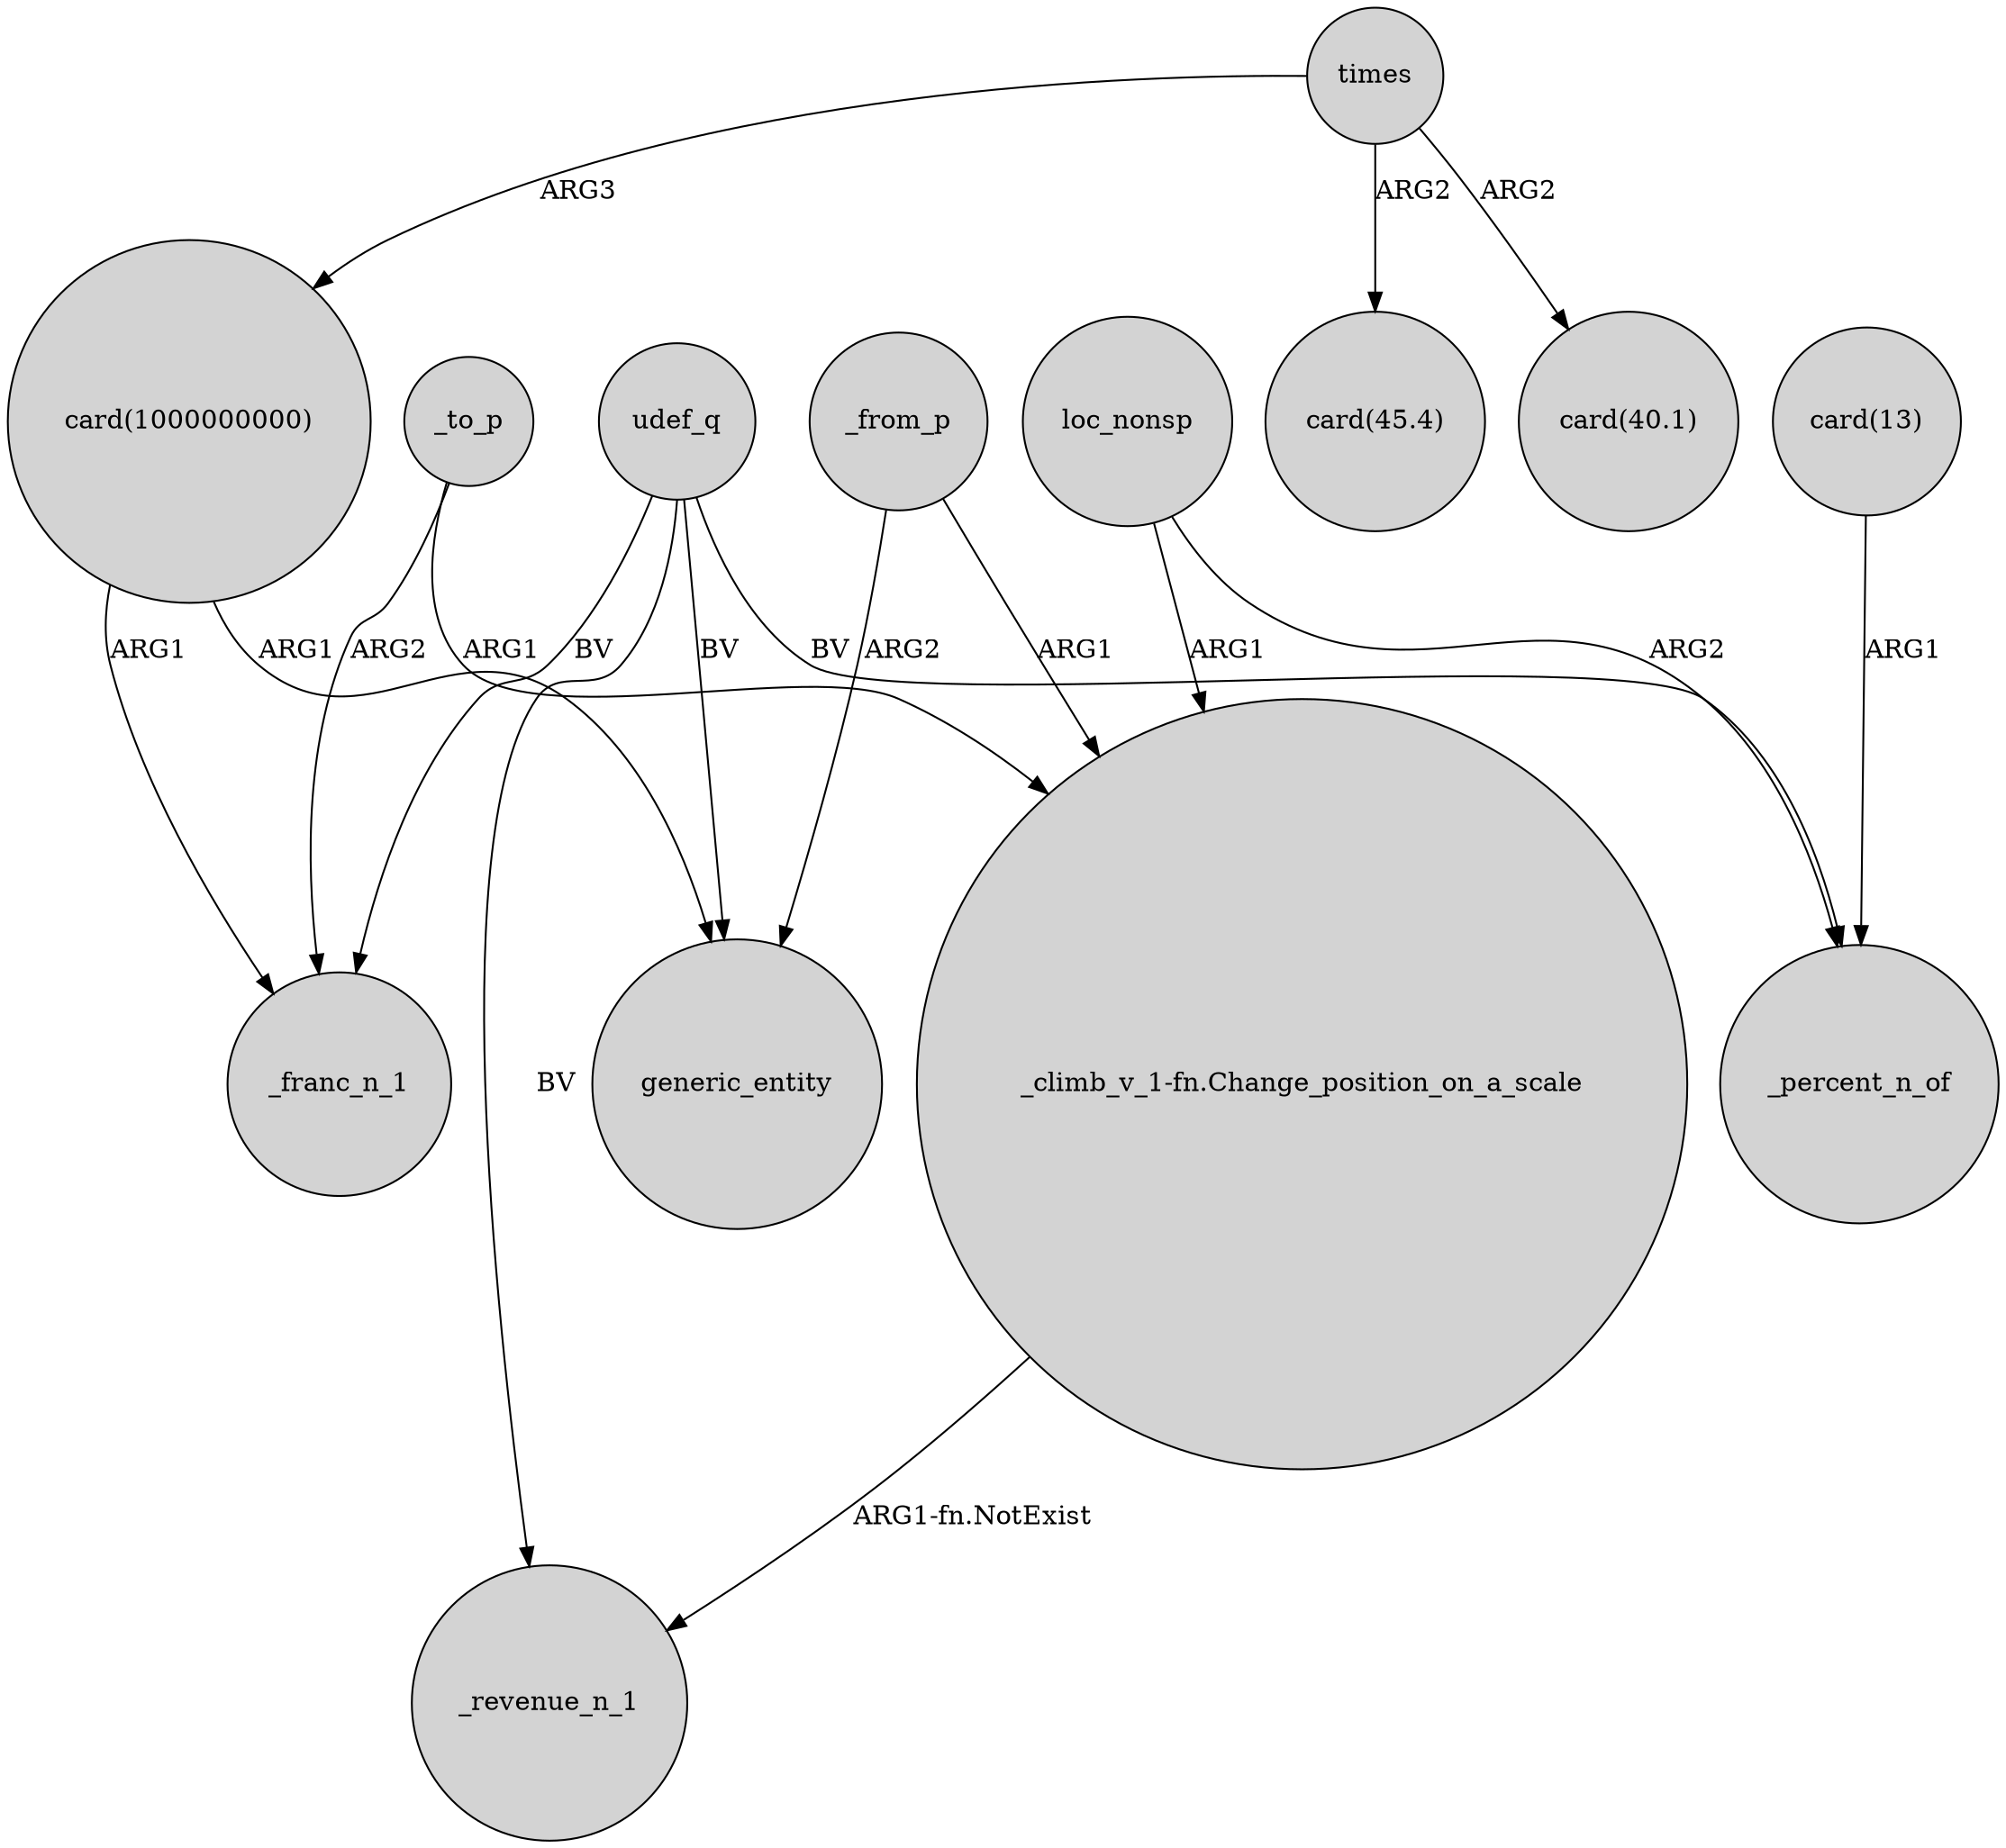 digraph {
	node [shape=circle style=filled]
	udef_q -> _revenue_n_1 [label=BV]
	_to_p -> "_climb_v_1-fn.Change_position_on_a_scale" [label=ARG1]
	"card(13)" -> _percent_n_of [label=ARG1]
	_from_p -> "_climb_v_1-fn.Change_position_on_a_scale" [label=ARG1]
	_from_p -> generic_entity [label=ARG2]
	udef_q -> generic_entity [label=BV]
	udef_q -> _percent_n_of [label=BV]
	loc_nonsp -> _percent_n_of [label=ARG2]
	udef_q -> _franc_n_1 [label=BV]
	_to_p -> _franc_n_1 [label=ARG2]
	times -> "card(45.4)" [label=ARG2]
	times -> "card(40.1)" [label=ARG2]
	"card(1000000000)" -> generic_entity [label=ARG1]
	times -> "card(1000000000)" [label=ARG3]
	"card(1000000000)" -> _franc_n_1 [label=ARG1]
	loc_nonsp -> "_climb_v_1-fn.Change_position_on_a_scale" [label=ARG1]
	"_climb_v_1-fn.Change_position_on_a_scale" -> _revenue_n_1 [label="ARG1-fn.NotExist"]
}
